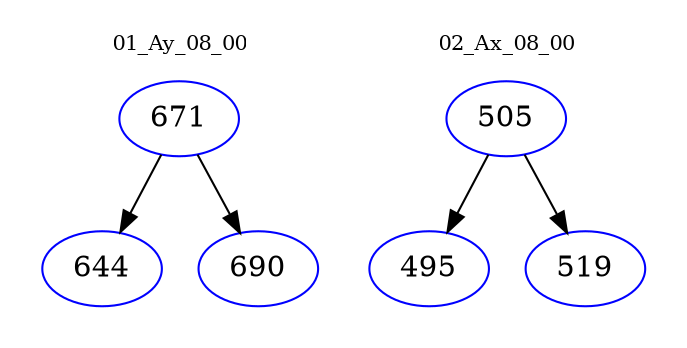 digraph{
subgraph cluster_0 {
color = white
label = "01_Ay_08_00";
fontsize=10;
T0_671 [label="671", color="blue"]
T0_671 -> T0_644 [color="black"]
T0_644 [label="644", color="blue"]
T0_671 -> T0_690 [color="black"]
T0_690 [label="690", color="blue"]
}
subgraph cluster_1 {
color = white
label = "02_Ax_08_00";
fontsize=10;
T1_505 [label="505", color="blue"]
T1_505 -> T1_495 [color="black"]
T1_495 [label="495", color="blue"]
T1_505 -> T1_519 [color="black"]
T1_519 [label="519", color="blue"]
}
}
